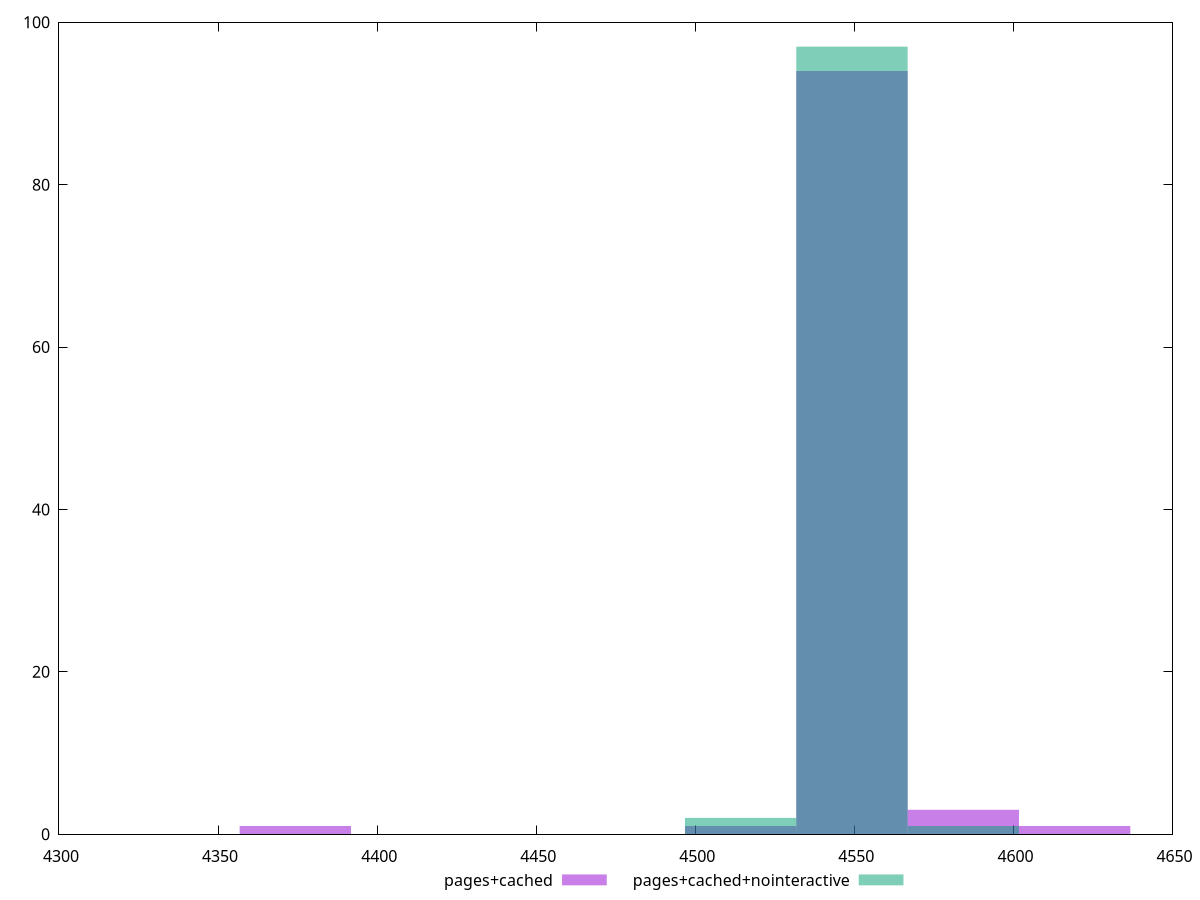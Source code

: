 reset
set terminal svg size 640, 500 enhanced background rgb 'white'
set output "reprap/unused-javascript/comparison/histogram/2_vs_3.svg"

$pagesCached <<EOF
4374.2811808085025 1
4549.2524280408425 94
4619.240926933779 1
4584.24667748731 3
4514.258178594374 1
EOF

$pagesCachedNointeractive <<EOF
4549.2524280408425 97
4514.258178594374 2
4584.24667748731 1
EOF

set key outside below
set boxwidth 34.99424944646802
set yrange [0:100]
set style fill transparent solid 0.5 noborder

plot \
  $pagesCached title "pages+cached" with boxes, \
  $pagesCachedNointeractive title "pages+cached+nointeractive" with boxes, \


reset